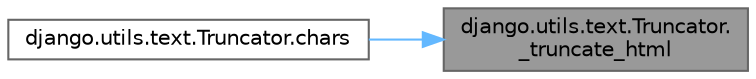 digraph "django.utils.text.Truncator._truncate_html"
{
 // LATEX_PDF_SIZE
  bgcolor="transparent";
  edge [fontname=Helvetica,fontsize=10,labelfontname=Helvetica,labelfontsize=10];
  node [fontname=Helvetica,fontsize=10,shape=box,height=0.2,width=0.4];
  rankdir="RL";
  Node1 [id="Node000001",label="django.utils.text.Truncator.\l_truncate_html",height=0.2,width=0.4,color="gray40", fillcolor="grey60", style="filled", fontcolor="black",tooltip=" "];
  Node1 -> Node2 [id="edge1_Node000001_Node000002",dir="back",color="steelblue1",style="solid",tooltip=" "];
  Node2 [id="Node000002",label="django.utils.text.Truncator.chars",height=0.2,width=0.4,color="grey40", fillcolor="white", style="filled",URL="$classdjango_1_1utils_1_1text_1_1_truncator.html#a0f8372cf1ffa650d6565a286c2e10ec5",tooltip=" "];
}
